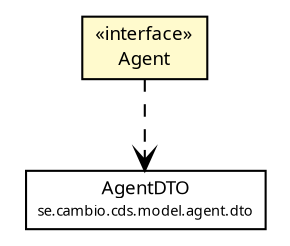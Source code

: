#!/usr/local/bin/dot
#
# Class diagram 
# Generated by UMLGraph version R5_6 (http://www.umlgraph.org/)
#

digraph G {
	edge [fontname="Trebuchet MS",fontsize=10,labelfontname="Trebuchet MS",labelfontsize=10];
	node [fontname="Trebuchet MS",fontsize=10,shape=plaintext];
	nodesep=0.25;
	ranksep=0.5;
	// se.cambio.cds.model.agent.dto.AgentDTO
	c71504 [label=<<table title="se.cambio.cds.model.agent.dto.AgentDTO" border="0" cellborder="1" cellspacing="0" cellpadding="2" port="p" href="../../../agent/dto/AgentDTO.html">
		<tr><td><table border="0" cellspacing="0" cellpadding="1">
<tr><td align="center" balign="center"><font face="Trebuchet MS"> AgentDTO </font></td></tr>
<tr><td align="center" balign="center"><font face="Trebuchet MS" point-size="7.0"> se.cambio.cds.model.agent.dto </font></td></tr>
		</table></td></tr>
		</table>>, URL="../../../agent/dto/AgentDTO.html", fontname="Trebuchet MS", fontcolor="black", fontsize=9.0];
	// se.cambio.cds.model.facade.agent.delegate.Agent
	c71682 [label=<<table title="se.cambio.cds.model.facade.agent.delegate.Agent" border="0" cellborder="1" cellspacing="0" cellpadding="2" port="p" bgcolor="lemonChiffon" href="./Agent.html">
		<tr><td><table border="0" cellspacing="0" cellpadding="1">
<tr><td align="center" balign="center"> &#171;interface&#187; </td></tr>
<tr><td align="center" balign="center"><font face="Trebuchet MS"> Agent </font></td></tr>
		</table></td></tr>
		</table>>, URL="./Agent.html", fontname="Trebuchet MS", fontcolor="black", fontsize=9.0];
	// se.cambio.cds.model.facade.agent.delegate.Agent DEPEND se.cambio.cds.model.agent.dto.AgentDTO
	c71682:p -> c71504:p [taillabel="", label="", headlabel="", fontname="Trebuchet MS", fontcolor="black", fontsize=10.0, color="black", arrowhead=open, style=dashed];
}


